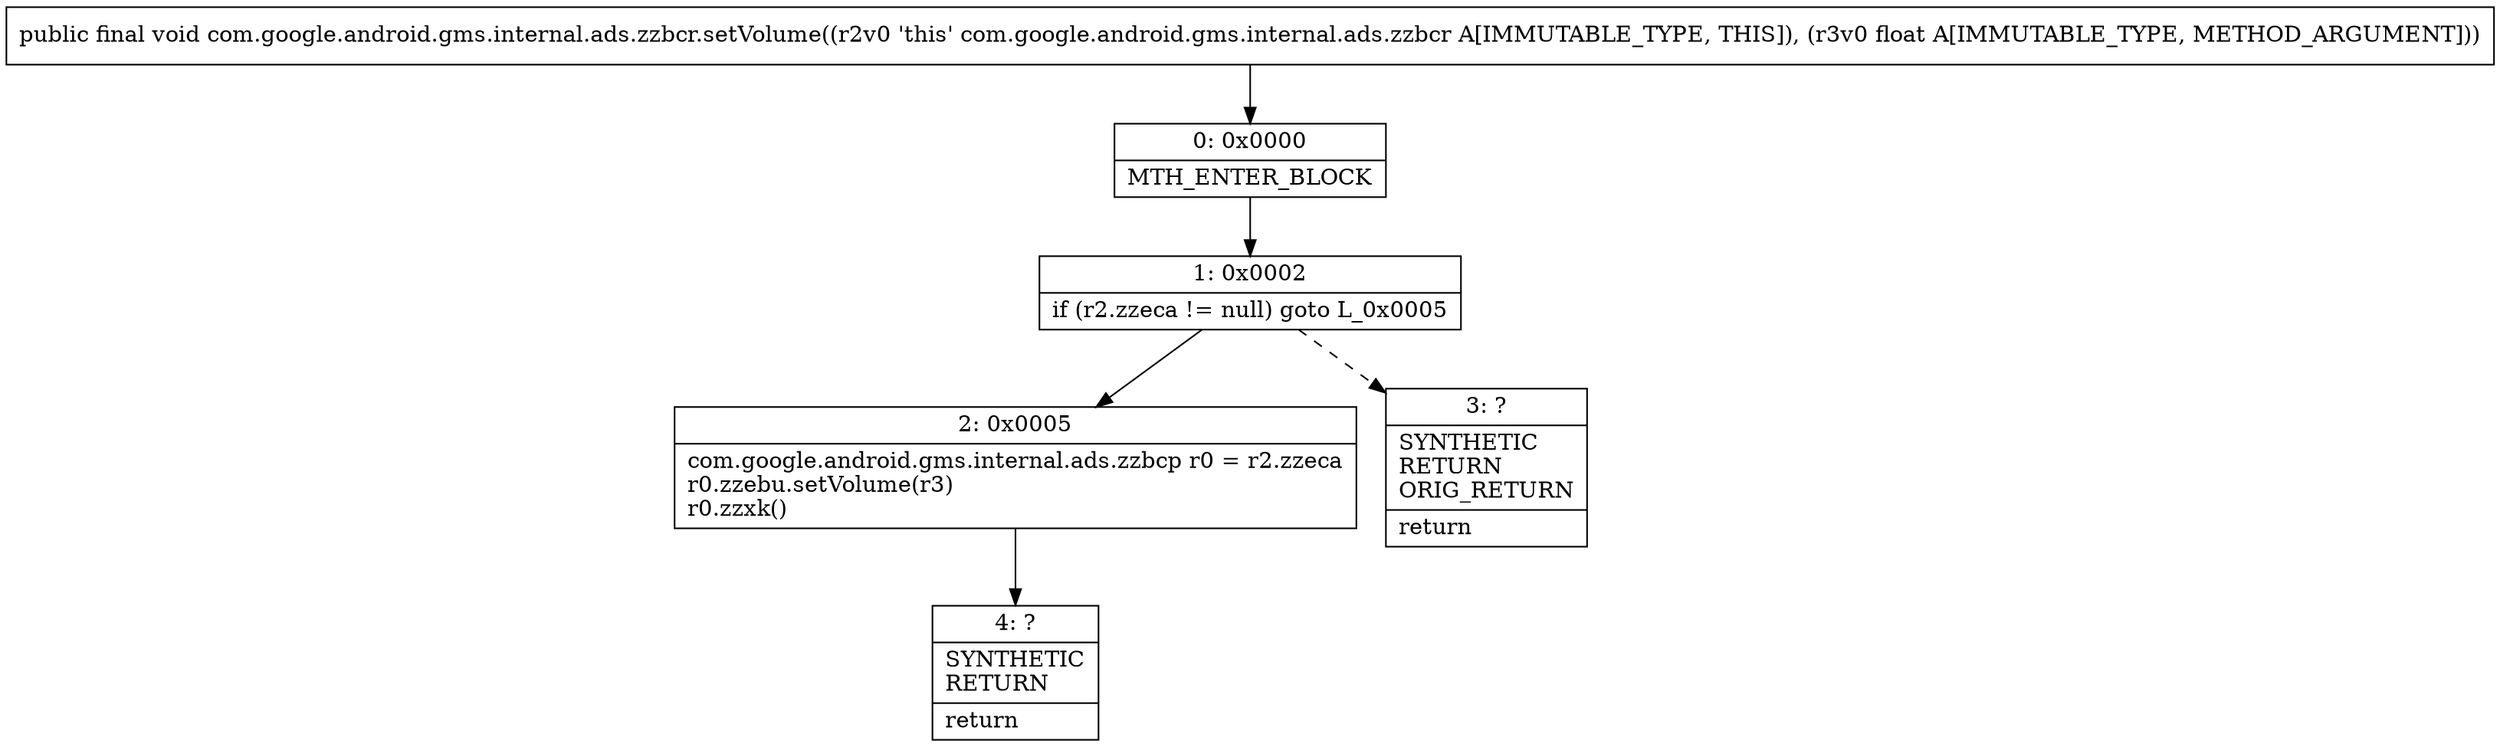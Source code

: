 digraph "CFG forcom.google.android.gms.internal.ads.zzbcr.setVolume(F)V" {
Node_0 [shape=record,label="{0\:\ 0x0000|MTH_ENTER_BLOCK\l}"];
Node_1 [shape=record,label="{1\:\ 0x0002|if (r2.zzeca != null) goto L_0x0005\l}"];
Node_2 [shape=record,label="{2\:\ 0x0005|com.google.android.gms.internal.ads.zzbcp r0 = r2.zzeca\lr0.zzebu.setVolume(r3)\lr0.zzxk()\l}"];
Node_3 [shape=record,label="{3\:\ ?|SYNTHETIC\lRETURN\lORIG_RETURN\l|return\l}"];
Node_4 [shape=record,label="{4\:\ ?|SYNTHETIC\lRETURN\l|return\l}"];
MethodNode[shape=record,label="{public final void com.google.android.gms.internal.ads.zzbcr.setVolume((r2v0 'this' com.google.android.gms.internal.ads.zzbcr A[IMMUTABLE_TYPE, THIS]), (r3v0 float A[IMMUTABLE_TYPE, METHOD_ARGUMENT])) }"];
MethodNode -> Node_0;
Node_0 -> Node_1;
Node_1 -> Node_2;
Node_1 -> Node_3[style=dashed];
Node_2 -> Node_4;
}

